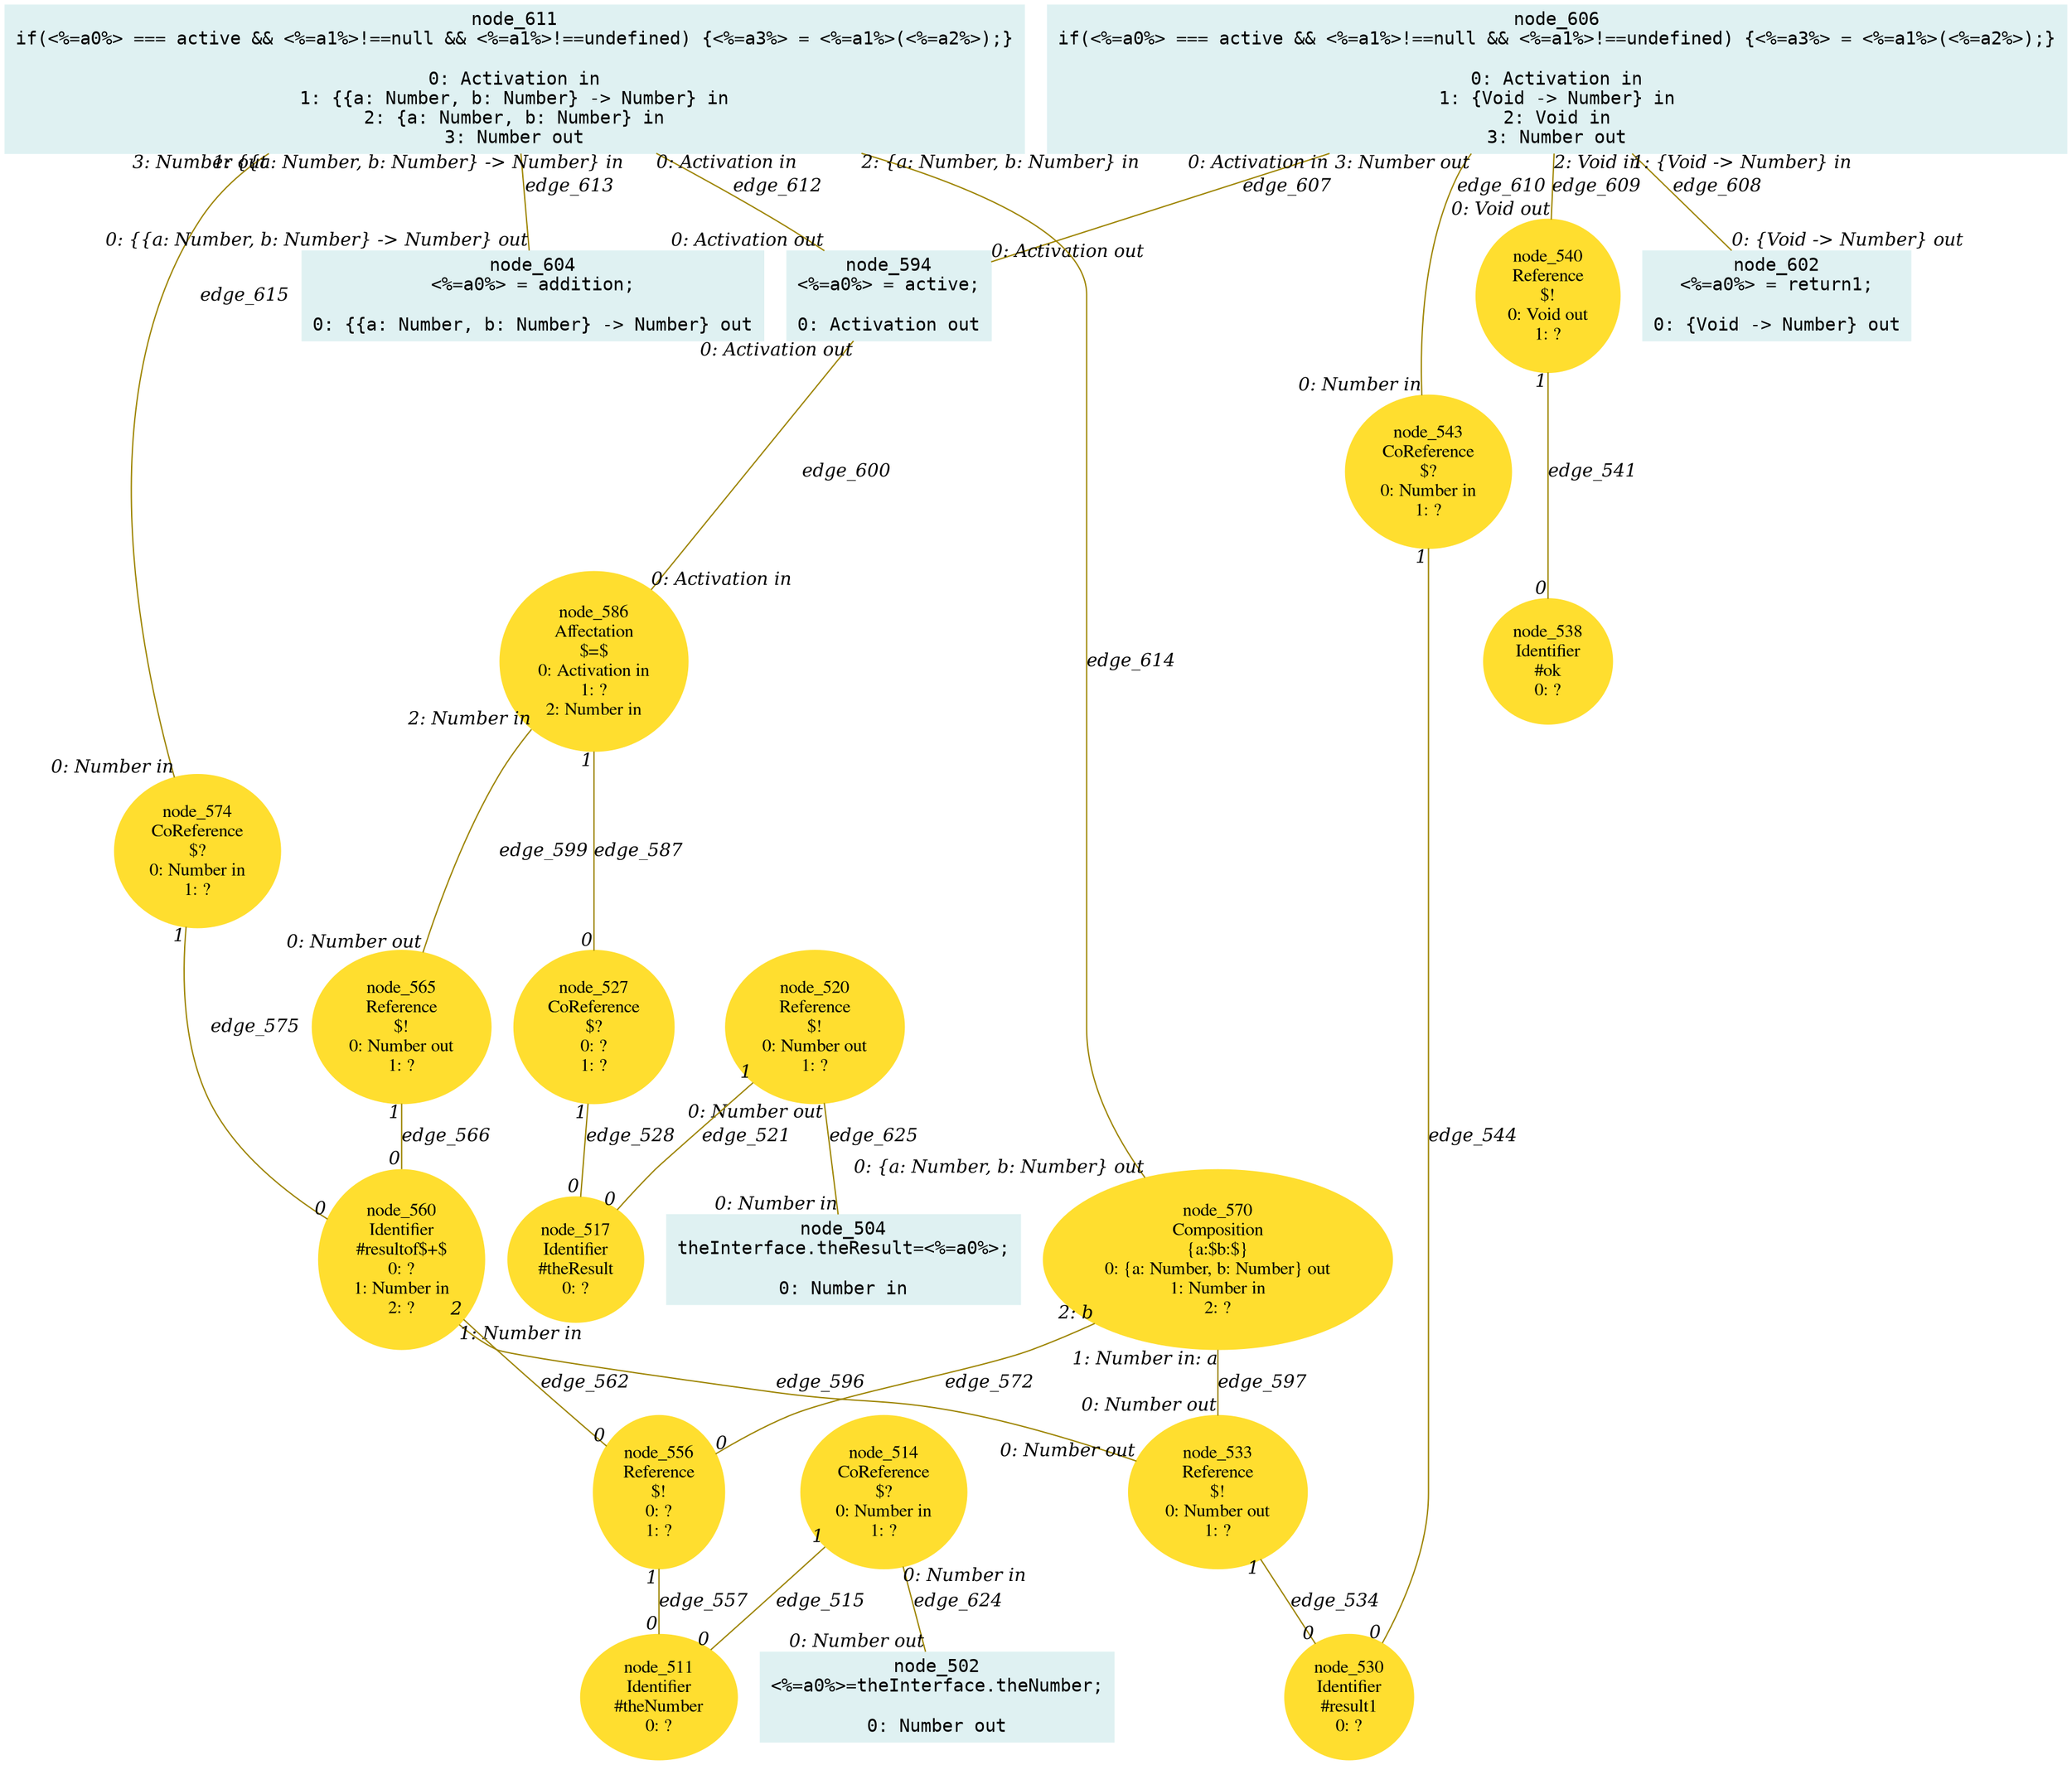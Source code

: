 digraph g{node_502 [shape="box", style="filled", color="#dff1f2", fontname="Courier", label="node_502
<%=a0%>=theInterface.theNumber;

0: Number out" ]
node_504 [shape="box", style="filled", color="#dff1f2", fontname="Courier", label="node_504
theInterface.theResult=<%=a0%>;

0: Number in" ]
node_511 [shape="ellipse", style="filled", color="#ffde2f", fontname="Times", label="node_511
Identifier
#theNumber
0: ?" ]
node_514 [shape="ellipse", style="filled", color="#ffde2f", fontname="Times", label="node_514
CoReference
$?
0: Number in
1: ?" ]
node_517 [shape="ellipse", style="filled", color="#ffde2f", fontname="Times", label="node_517
Identifier
#theResult
0: ?" ]
node_520 [shape="ellipse", style="filled", color="#ffde2f", fontname="Times", label="node_520
Reference
$!
0: Number out
1: ?" ]
node_527 [shape="ellipse", style="filled", color="#ffde2f", fontname="Times", label="node_527
CoReference
$?
0: ?
1: ?" ]
node_530 [shape="ellipse", style="filled", color="#ffde2f", fontname="Times", label="node_530
Identifier
#result1
0: ?" ]
node_533 [shape="ellipse", style="filled", color="#ffde2f", fontname="Times", label="node_533
Reference
$!
0: Number out
1: ?" ]
node_538 [shape="ellipse", style="filled", color="#ffde2f", fontname="Times", label="node_538
Identifier
#ok
0: ?" ]
node_540 [shape="ellipse", style="filled", color="#ffde2f", fontname="Times", label="node_540
Reference
$!
0: Void out
1: ?" ]
node_543 [shape="ellipse", style="filled", color="#ffde2f", fontname="Times", label="node_543
CoReference
$?
0: Number in
1: ?" ]
node_556 [shape="ellipse", style="filled", color="#ffde2f", fontname="Times", label="node_556
Reference
$!
0: ?
1: ?" ]
node_560 [shape="ellipse", style="filled", color="#ffde2f", fontname="Times", label="node_560
Identifier
#resultof$+$
0: ?
1: Number in
2: ?" ]
node_565 [shape="ellipse", style="filled", color="#ffde2f", fontname="Times", label="node_565
Reference
$!
0: Number out
1: ?" ]
node_570 [shape="ellipse", style="filled", color="#ffde2f", fontname="Times", label="node_570
Composition
{a:$b:$}
0: {a: Number, b: Number} out
1: Number in
2: ?" ]
node_574 [shape="ellipse", style="filled", color="#ffde2f", fontname="Times", label="node_574
CoReference
$?
0: Number in
1: ?" ]
node_586 [shape="ellipse", style="filled", color="#ffde2f", fontname="Times", label="node_586
Affectation
$=$
0: Activation in
1: ?
2: Number in" ]
node_594 [shape="box", style="filled", color="#dff1f2", fontname="Courier", label="node_594
<%=a0%> = active;

0: Activation out" ]
node_602 [shape="box", style="filled", color="#dff1f2", fontname="Courier", label="node_602
<%=a0%> = return1;

0: {Void -> Number} out" ]
node_604 [shape="box", style="filled", color="#dff1f2", fontname="Courier", label="node_604
<%=a0%> = addition;

0: {{a: Number, b: Number} -> Number} out" ]
node_606 [shape="box", style="filled", color="#dff1f2", fontname="Courier", label="node_606
if(<%=a0%> === active && <%=a1%>!==null && <%=a1%>!==undefined) {<%=a3%> = <%=a1%>(<%=a2%>);}

0: Activation in
1: {Void -> Number} in
2: Void in
3: Number out" ]
node_611 [shape="box", style="filled", color="#dff1f2", fontname="Courier", label="node_611
if(<%=a0%> === active && <%=a1%>!==null && <%=a1%>!==undefined) {<%=a3%> = <%=a1%>(<%=a2%>);}

0: Activation in
1: {{a: Number, b: Number} -> Number} in
2: {a: Number, b: Number} in
3: Number out" ]
node_514 -> node_511 [dir=none, arrowHead=none, fontname="Times-Italic", arrowsize=1, color="#9d8400", label="edge_515",  headlabel="0", taillabel="1" ]
node_520 -> node_517 [dir=none, arrowHead=none, fontname="Times-Italic", arrowsize=1, color="#9d8400", label="edge_521",  headlabel="0", taillabel="1" ]
node_527 -> node_517 [dir=none, arrowHead=none, fontname="Times-Italic", arrowsize=1, color="#9d8400", label="edge_528",  headlabel="0", taillabel="1" ]
node_533 -> node_530 [dir=none, arrowHead=none, fontname="Times-Italic", arrowsize=1, color="#9d8400", label="edge_534",  headlabel="0", taillabel="1" ]
node_540 -> node_538 [dir=none, arrowHead=none, fontname="Times-Italic", arrowsize=1, color="#9d8400", label="edge_541",  headlabel="0", taillabel="1" ]
node_543 -> node_530 [dir=none, arrowHead=none, fontname="Times-Italic", arrowsize=1, color="#9d8400", label="edge_544",  headlabel="0", taillabel="1" ]
node_556 -> node_511 [dir=none, arrowHead=none, fontname="Times-Italic", arrowsize=1, color="#9d8400", label="edge_557",  headlabel="0", taillabel="1" ]
node_560 -> node_556 [dir=none, arrowHead=none, fontname="Times-Italic", arrowsize=1, color="#9d8400", label="edge_562",  headlabel="0", taillabel="2" ]
node_565 -> node_560 [dir=none, arrowHead=none, fontname="Times-Italic", arrowsize=1, color="#9d8400", label="edge_566",  headlabel="0", taillabel="1" ]
node_570 -> node_556 [dir=none, arrowHead=none, fontname="Times-Italic", arrowsize=1, color="#9d8400", label="edge_572",  headlabel="0", taillabel="2: b" ]
node_574 -> node_560 [dir=none, arrowHead=none, fontname="Times-Italic", arrowsize=1, color="#9d8400", label="edge_575",  headlabel="0", taillabel="1" ]
node_586 -> node_527 [dir=none, arrowHead=none, fontname="Times-Italic", arrowsize=1, color="#9d8400", label="edge_587",  headlabel="0", taillabel="1" ]
node_560 -> node_533 [dir=none, arrowHead=none, fontname="Times-Italic", arrowsize=1, color="#9d8400", label="edge_596",  headlabel="0: Number out", taillabel="1: Number in" ]
node_570 -> node_533 [dir=none, arrowHead=none, fontname="Times-Italic", arrowsize=1, color="#9d8400", label="edge_597",  headlabel="0: Number out", taillabel="1: Number in: a" ]
node_586 -> node_565 [dir=none, arrowHead=none, fontname="Times-Italic", arrowsize=1, color="#9d8400", label="edge_599",  headlabel="0: Number out", taillabel="2: Number in" ]
node_594 -> node_586 [dir=none, arrowHead=none, fontname="Times-Italic", arrowsize=1, color="#9d8400", label="edge_600",  headlabel="0: Activation in", taillabel="0: Activation out" ]
node_606 -> node_594 [dir=none, arrowHead=none, fontname="Times-Italic", arrowsize=1, color="#9d8400", label="edge_607",  headlabel="0: Activation out", taillabel="0: Activation in" ]
node_606 -> node_602 [dir=none, arrowHead=none, fontname="Times-Italic", arrowsize=1, color="#9d8400", label="edge_608",  headlabel="0: {Void -> Number} out", taillabel="1: {Void -> Number} in" ]
node_606 -> node_540 [dir=none, arrowHead=none, fontname="Times-Italic", arrowsize=1, color="#9d8400", label="edge_609",  headlabel="0: Void out", taillabel="2: Void in" ]
node_606 -> node_543 [dir=none, arrowHead=none, fontname="Times-Italic", arrowsize=1, color="#9d8400", label="edge_610",  headlabel="0: Number in", taillabel="3: Number out" ]
node_611 -> node_594 [dir=none, arrowHead=none, fontname="Times-Italic", arrowsize=1, color="#9d8400", label="edge_612",  headlabel="0: Activation out", taillabel="0: Activation in" ]
node_611 -> node_604 [dir=none, arrowHead=none, fontname="Times-Italic", arrowsize=1, color="#9d8400", label="edge_613",  headlabel="0: {{a: Number, b: Number} -> Number} out", taillabel="1: {{a: Number, b: Number} -> Number} in" ]
node_611 -> node_570 [dir=none, arrowHead=none, fontname="Times-Italic", arrowsize=1, color="#9d8400", label="edge_614",  headlabel="0: {a: Number, b: Number} out", taillabel="2: {a: Number, b: Number} in" ]
node_611 -> node_574 [dir=none, arrowHead=none, fontname="Times-Italic", arrowsize=1, color="#9d8400", label="edge_615",  headlabel="0: Number in", taillabel="3: Number out" ]
node_514 -> node_502 [dir=none, arrowHead=none, fontname="Times-Italic", arrowsize=1, color="#9d8400", label="edge_624",  headlabel="0: Number out", taillabel="0: Number in" ]
node_520 -> node_504 [dir=none, arrowHead=none, fontname="Times-Italic", arrowsize=1, color="#9d8400", label="edge_625",  headlabel="0: Number in", taillabel="0: Number out" ]
}